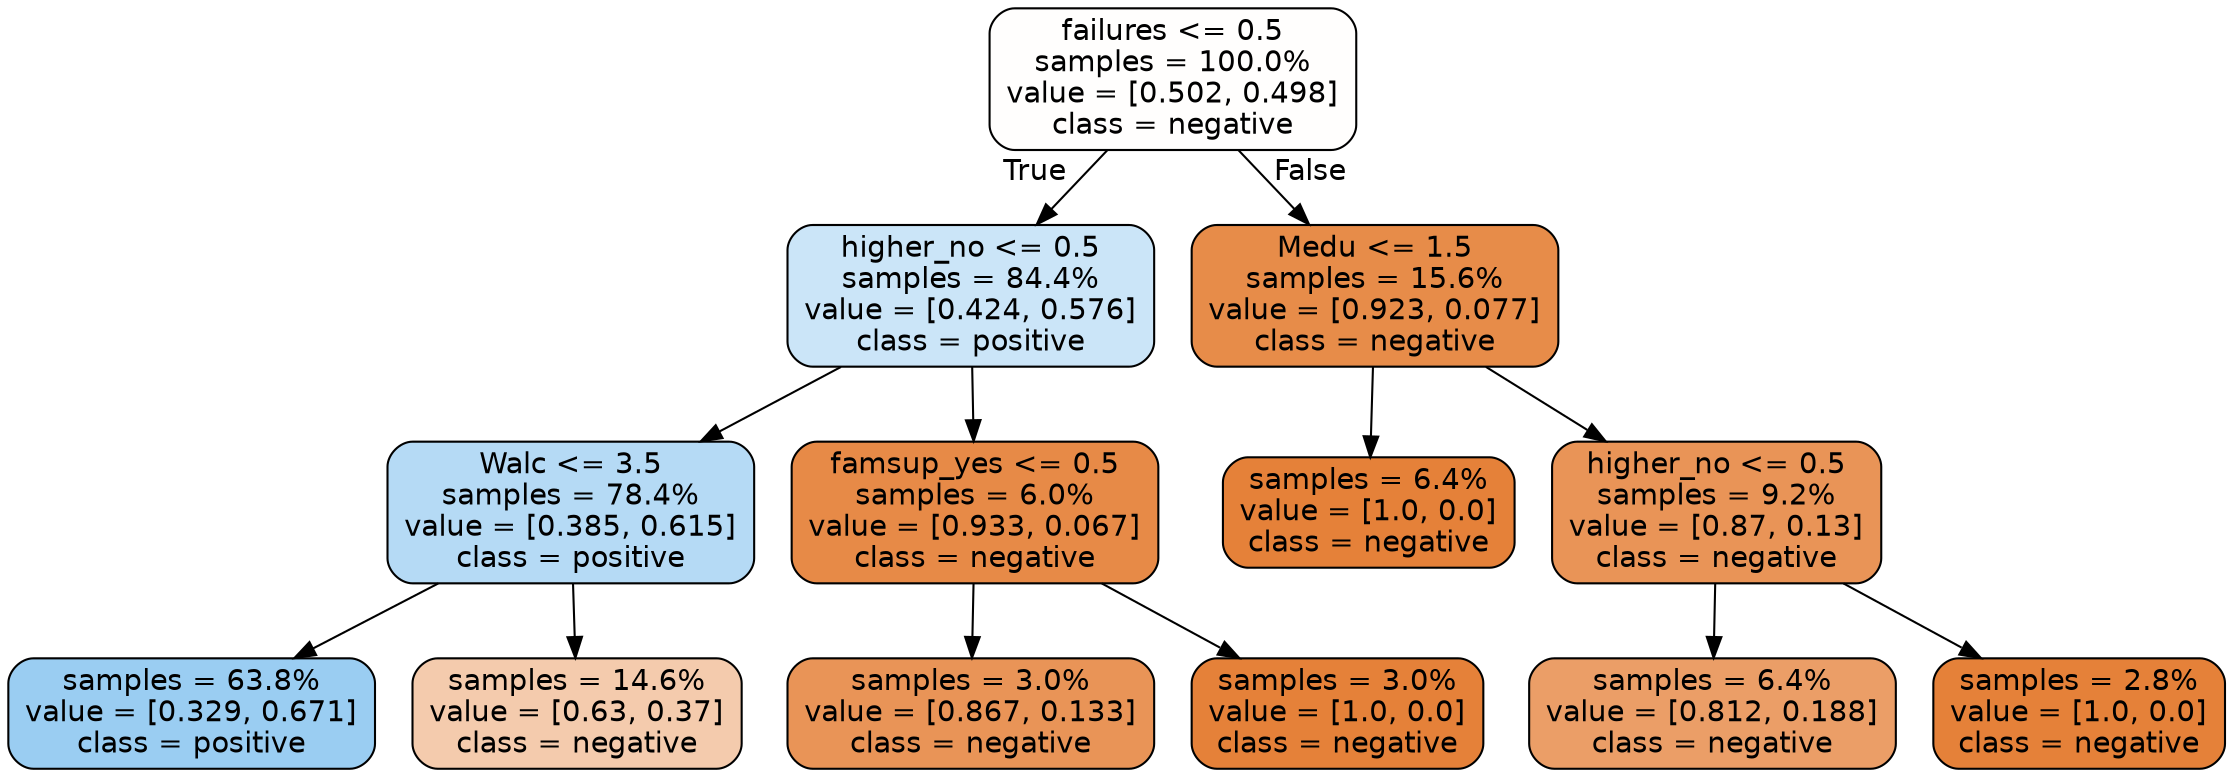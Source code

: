 digraph Tree {
node [shape=box, style="filled, rounded", color="black", fontname="helvetica"] ;
edge [fontname="helvetica"] ;
0 [label="failures <= 0.5\nsamples = 100.0%\nvalue = [0.502, 0.498]\nclass = negative", fillcolor="#fffefd"] ;
1 [label="higher_no <= 0.5\nsamples = 84.4%\nvalue = [0.424, 0.576]\nclass = positive", fillcolor="#cbe5f8"] ;
0 -> 1 [labeldistance=2.5, labelangle=45, headlabel="True"] ;
2 [label="Walc <= 3.5\nsamples = 78.4%\nvalue = [0.385, 0.615]\nclass = positive", fillcolor="#b5daf5"] ;
1 -> 2 ;
3 [label="samples = 63.8%\nvalue = [0.329, 0.671]\nclass = positive", fillcolor="#9acdf2"] ;
2 -> 3 ;
4 [label="samples = 14.6%\nvalue = [0.63, 0.37]\nclass = negative", fillcolor="#f4cbad"] ;
2 -> 4 ;
5 [label="famsup_yes <= 0.5\nsamples = 6.0%\nvalue = [0.933, 0.067]\nclass = negative", fillcolor="#e78a47"] ;
1 -> 5 ;
6 [label="samples = 3.0%\nvalue = [0.867, 0.133]\nclass = negative", fillcolor="#e99457"] ;
5 -> 6 ;
7 [label="samples = 3.0%\nvalue = [1.0, 0.0]\nclass = negative", fillcolor="#e58139"] ;
5 -> 7 ;
8 [label="Medu <= 1.5\nsamples = 15.6%\nvalue = [0.923, 0.077]\nclass = negative", fillcolor="#e78c49"] ;
0 -> 8 [labeldistance=2.5, labelangle=-45, headlabel="False"] ;
9 [label="samples = 6.4%\nvalue = [1.0, 0.0]\nclass = negative", fillcolor="#e58139"] ;
8 -> 9 ;
10 [label="higher_no <= 0.5\nsamples = 9.2%\nvalue = [0.87, 0.13]\nclass = negative", fillcolor="#e99457"] ;
8 -> 10 ;
11 [label="samples = 6.4%\nvalue = [0.812, 0.188]\nclass = negative", fillcolor="#eb9e67"] ;
10 -> 11 ;
12 [label="samples = 2.8%\nvalue = [1.0, 0.0]\nclass = negative", fillcolor="#e58139"] ;
10 -> 12 ;
}